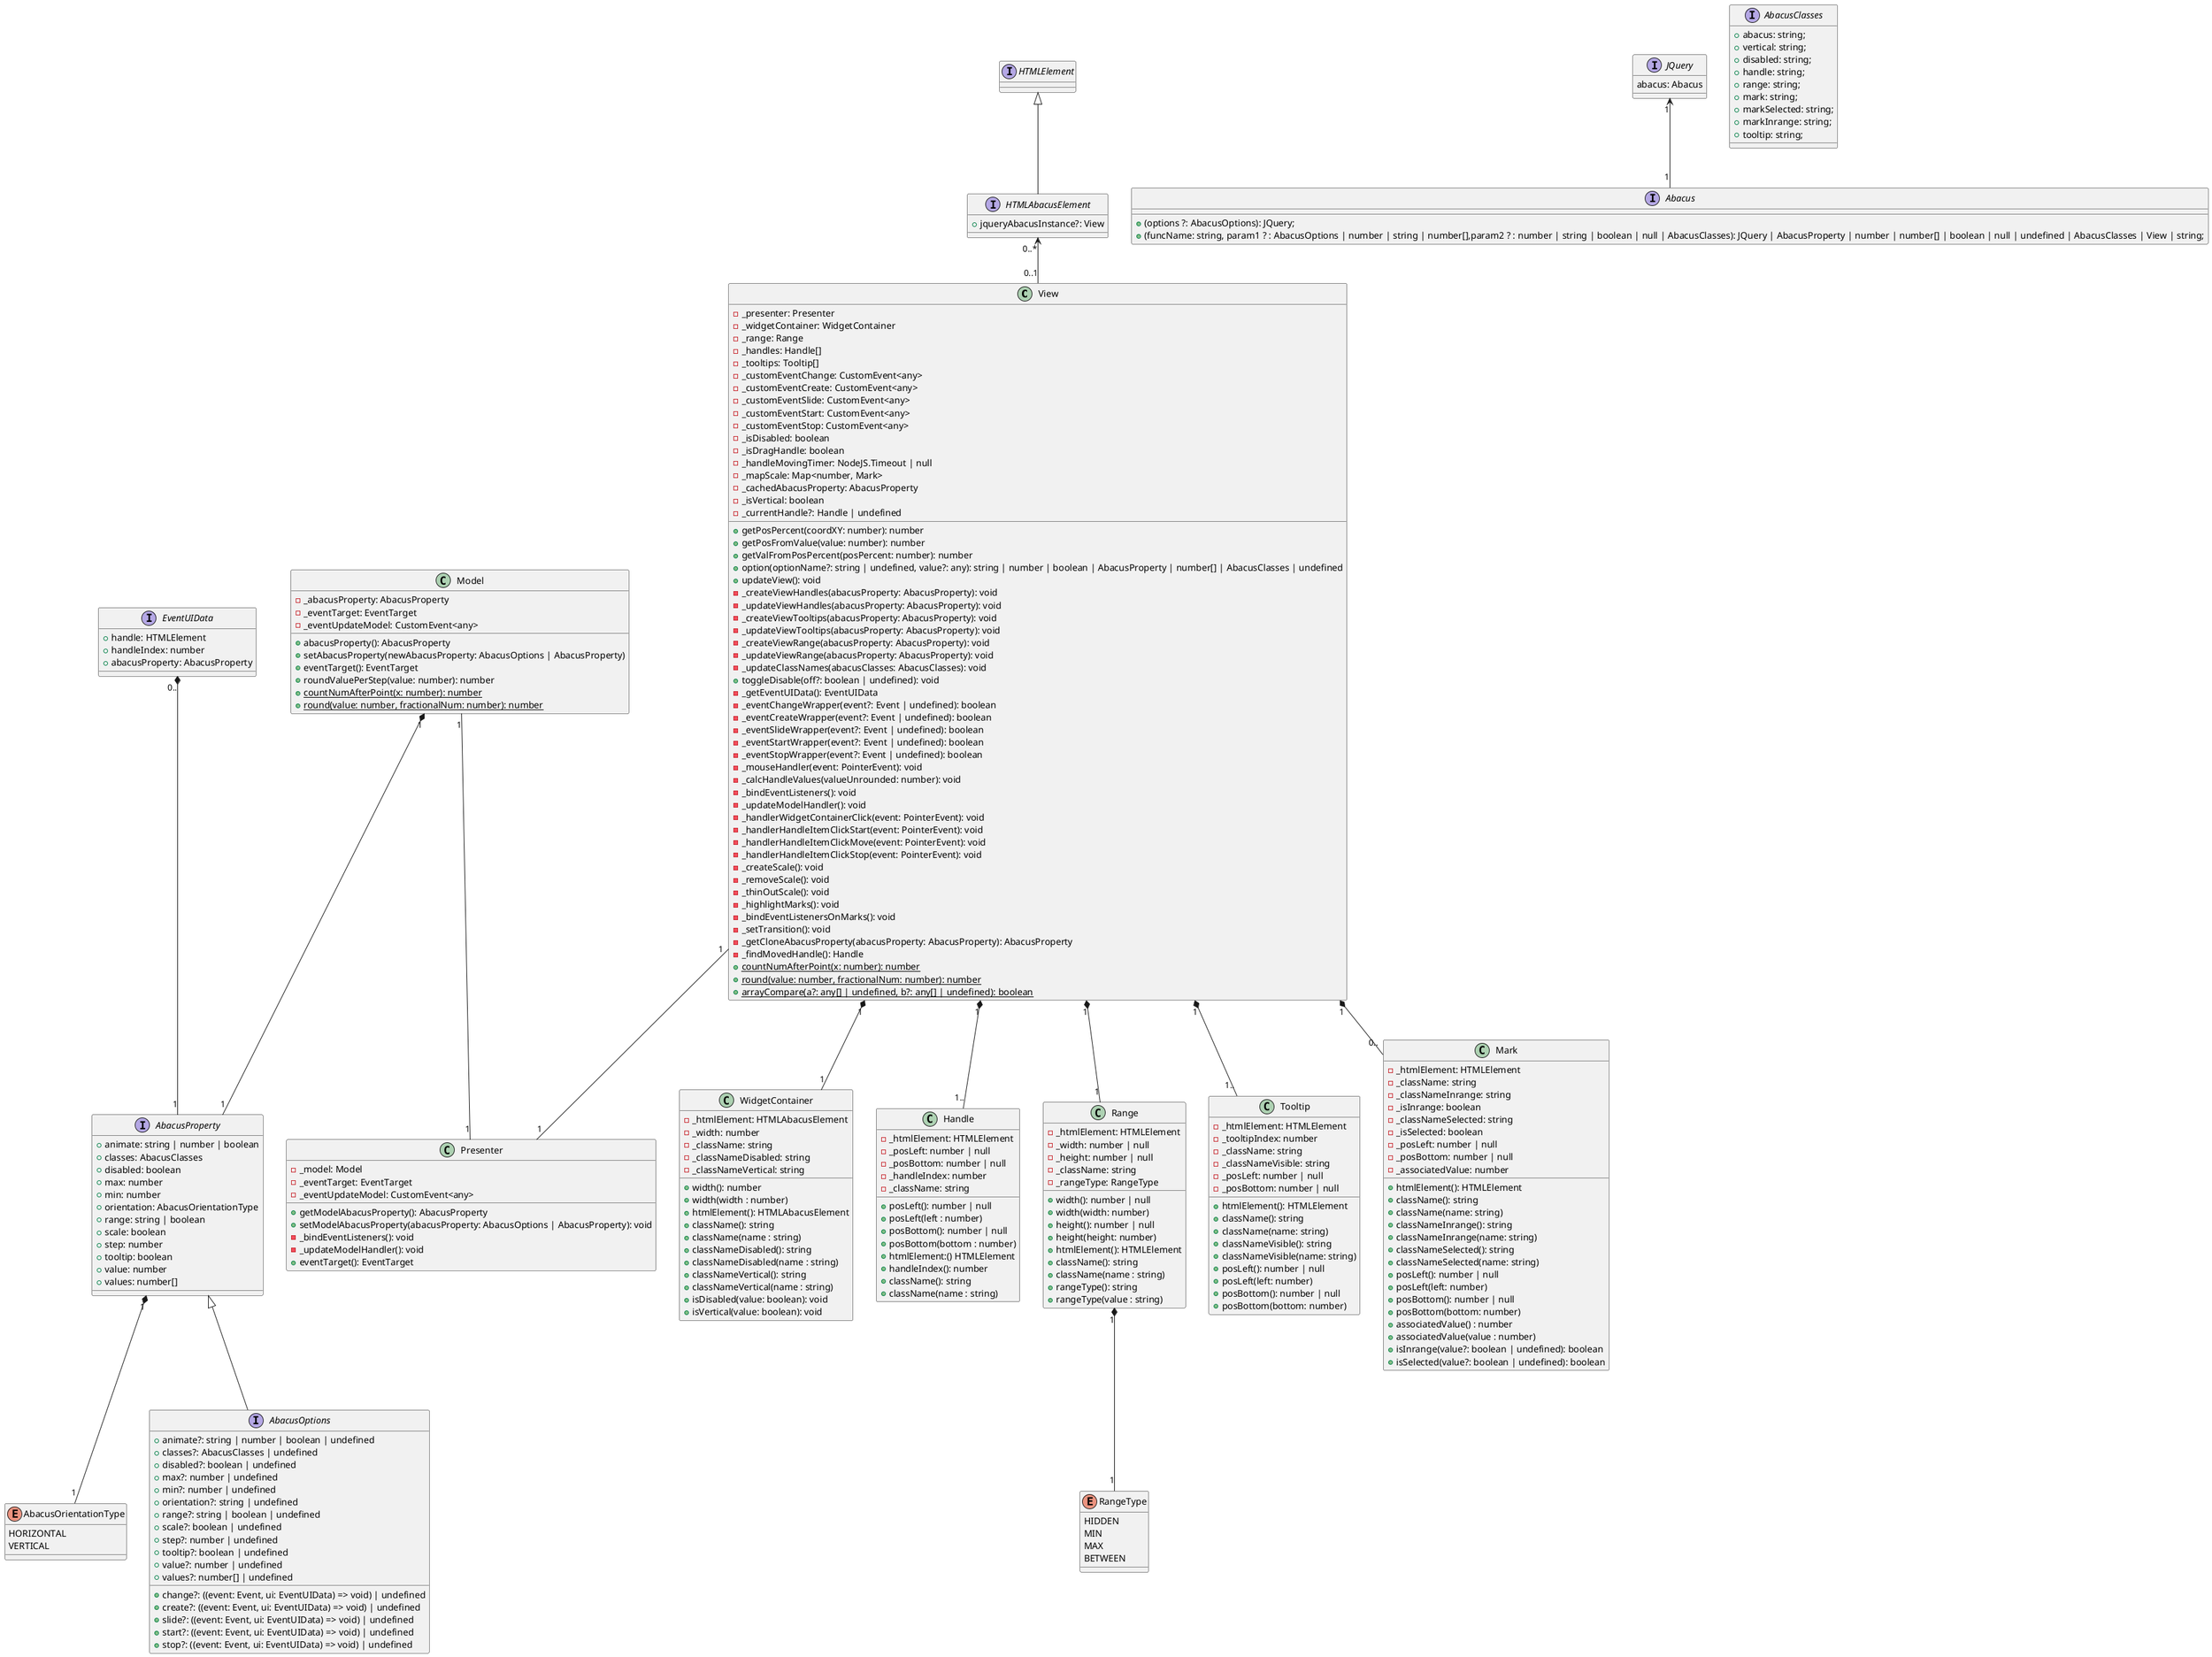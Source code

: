 @startuml
View "1" *-- "1" WidgetContainer
View "1" *-- "1.." Handle
View "1" *-- "1" Range
View "1" *-- "1.." Tooltip
View "1" *-- "0.." Mark
Range "1" *-- "1" RangeType

View "1" -- "1" Presenter
Model "1" -- "1" Presenter

AbacusProperty "1" *-- "1" AbacusOrientationType
AbacusProperty <|-- AbacusOptions
Model "1" *-- "1" AbacusProperty
EventUIData "0.." *-- "1" AbacusProperty

JQuery "1" <-- "1" Abacus

HTMLAbacusElement "0..*" <-- "0..1" View

enum AbacusOrientationType {
    HORIZONTAL
    VERTICAL
}

class Model {
    -_abacusProperty: AbacusProperty
    -_eventTarget: EventTarget
    -_eventUpdateModel: CustomEvent<any>
    +abacusProperty(): AbacusProperty
    +setAbacusProperty(newAbacusProperty: AbacusOptions | AbacusProperty)
    +eventTarget(): EventTarget
    +roundValuePerStep(value: number): number
    +{static} countNumAfterPoint(x: number): number
    +{static} round(value: number, fractionalNum: number): number
}
class Presenter {
    -_model: Model
    -_eventTarget: EventTarget
    -_eventUpdateModel: CustomEvent<any>
    +getModelAbacusProperty(): AbacusProperty
    +setModelAbacusProperty(abacusProperty: AbacusOptions | AbacusProperty): void
    -_bindEventListeners(): void
    -_updateModelHandler(): void
    +eventTarget(): EventTarget
}
class WidgetContainer {
    -_htmlElement: HTMLAbacusElement
    -_width: number
    -_className: string
    -_classNameDisabled: string
    -_classNameVertical: string
    +width(): number
    +width(width : number)
    +htmlElement(): HTMLAbacusElement
    +className(): string
    +className(name : string)
    +classNameDisabled(): string
    +classNameDisabled(name : string)
    +classNameVertical(): string
    +classNameVertical(name : string)
    +isDisabled(value: boolean): void
    +isVertical(value: boolean): void
}
class Handle {
    -_htmlElement: HTMLElement
    -_posLeft: number | null
    -_posBottom: number | null
    -_handleIndex: number
    -_className: string
    +posLeft(): number | null
    +posLeft(left : number)
    +posBottom(): number | null
    +posBottom(bottom : number)
    +htmlElement:() HTMLElement
    +handleIndex(): number
    +className(): string
    +className(name : string)
}
class Range {
    -_htmlElement: HTMLElement
    -_width: number | null
    -_height: number | null
    -_className: string
    -_rangeType: RangeType
    +width(): number | null
    +width(width: number)
    +height(): number | null
    +height(height: number)
    +htmlElement(): HTMLElement
    +className(): string
    +className(name : string)
    +rangeType(): string
    +rangeType(value : string)
}
enum RangeType {
    HIDDEN
    MIN
    MAX
    BETWEEN
}
class Mark {
    -_htmlElement: HTMLElement
    -_className: string
    -_classNameInrange: string
    -_isInrange: boolean
    -_classNameSelected: string
    -_isSelected: boolean
    -_posLeft: number | null
    -_posBottom: number | null
    -_associatedValue: number
    +htmlElement(): HTMLElement
    +className(): string
    +className(name: string)
    +classNameInrange(): string
    +classNameInrange(name: string)
    +classNameSelected(): string
    +classNameSelected(name: string)
    +posLeft(): number | null
    +posLeft(left: number)
    +posBottom(): number | null
    +posBottom(bottom: number)
    +associatedValue() : number
    +associatedValue(value : number)
    +isInrange(value?: boolean | undefined): boolean
    +isSelected(value?: boolean | undefined): boolean
}
class Tooltip {
    -_htmlElement: HTMLElement
    -_tooltipIndex: number
    -_className: string
    -_classNameVisible: string
    -_posLeft: number | null
    -_posBottom: number | null
    +htmlElement(): HTMLElement
    +className(): string
    +className(name: string)
    +classNameVisible(): string
    +classNameVisible(name: string)
    +posLeft(): number | null
    +posLeft(left: number)
    +posBottom(): number | null
    +posBottom(bottom: number)
}
class View {
    -_presenter: Presenter
    -_widgetContainer: WidgetContainer
    -_range: Range
    -_handles: Handle[]
    -_tooltips: Tooltip[]
    -_customEventChange: CustomEvent<any>
    -_customEventCreate: CustomEvent<any>
    -_customEventSlide: CustomEvent<any>
    -_customEventStart: CustomEvent<any>
    -_customEventStop: CustomEvent<any>
    -_isDisabled: boolean
    -_isDragHandle: boolean
    -_handleMovingTimer: NodeJS.Timeout | null
    -_mapScale: Map<number, Mark>
    -_cachedAbacusProperty: AbacusProperty
    -_isVertical: boolean
    -_currentHandle?: Handle | undefined
    +getPosPercent(coordXY: number): number
    +getPosFromValue(value: number): number
    +getValFromPosPercent(posPercent: number): number
    +option(optionName?: string | undefined, value?: any): string | number | boolean | AbacusProperty | number[] | AbacusClasses | undefined
    +updateView(): void
    -_createViewHandles(abacusProperty: AbacusProperty): void
    -_updateViewHandles(abacusProperty: AbacusProperty): void
    -_createViewTooltips(abacusProperty: AbacusProperty): void
    -_updateViewTooltips(abacusProperty: AbacusProperty): void
    -_createViewRange(abacusProperty: AbacusProperty): void
    -_updateViewRange(abacusProperty: AbacusProperty): void
    -_updateClassNames(abacusClasses: AbacusClasses): void
    +toggleDisable(off?: boolean | undefined): void
    -_getEventUIData(): EventUIData
    -_eventChangeWrapper(event?: Event | undefined): boolean
    -_eventCreateWrapper(event?: Event | undefined): boolean
    -_eventSlideWrapper(event?: Event | undefined): boolean
    -_eventStartWrapper(event?: Event | undefined): boolean
    -_eventStopWrapper(event?: Event | undefined): boolean
    -_mouseHandler(event: PointerEvent): void
    -_calcHandleValues(valueUnrounded: number): void
    -_bindEventListeners(): void
    -_updateModelHandler(): void
    -_handlerWidgetContainerClick(event: PointerEvent): void
    -_handlerHandleItemClickStart(event: PointerEvent): void
    -_handlerHandleItemClickMove(event: PointerEvent): void
    -_handlerHandleItemClickStop(event: PointerEvent): void
    -_createScale(): void
    -_removeScale(): void
    -_thinOutScale(): void
    -_highlightMarks(): void
    -_bindEventListenersOnMarks(): void
    -_setTransition(): void
    -_getCloneAbacusProperty(abacusProperty: AbacusProperty): AbacusProperty
    -_findMovedHandle(): Handle
    +{static} countNumAfterPoint(x: number): number
    +{static} round(value: number, fractionalNum: number): number
    +{static} arrayCompare(a?: any[] | undefined, b?: any[] | undefined): boolean
}

interface AbacusClasses {
    +abacus: string;
    +vertical: string;
    +disabled: string;
    +handle: string;
    +range: string;
    +mark: string;
    +markSelected: string;
    +markInrange: string;
    +tooltip: string;
}

interface AbacusOptions {
    +animate?: string | number | boolean | undefined
    +classes?: AbacusClasses | undefined
    +disabled?: boolean | undefined
    +max?: number | undefined
    +min?: number | undefined
    +orientation?: string | undefined
    +range?: string | boolean | undefined
    +scale?: boolean | undefined
    +step?: number | undefined
    +tooltip?: boolean | undefined
    +value?: number | undefined
    +values?: number[] | undefined
    +change?: ((event: Event, ui: EventUIData) => void) | undefined
    +create?: ((event: Event, ui: EventUIData) => void) | undefined
    +slide?: ((event: Event, ui: EventUIData) => void) | undefined
    +start?: ((event: Event, ui: EventUIData) => void) | undefined
    +stop?: ((event: Event, ui: EventUIData) => void) | undefined
}

interface AbacusProperty {
    +animate: string | number | boolean
    +classes: AbacusClasses
    +disabled: boolean
    +max: number
    +min: number
    +orientation: AbacusOrientationType
    +range: string | boolean
    +scale: boolean
    +step: number
    +tooltip: boolean
    +value: number
    +values: number[]
}

interface Abacus{
  +(options ?: AbacusOptions): JQuery;
  +(funcName: string, param1 ? : AbacusOptions | number | string | number[],param2 ? : number | string | boolean | null | AbacusClasses): JQuery | AbacusProperty | number | number[] | boolean | null | undefined | AbacusClasses | View | string;
}

interface JQuery{
  abacus: Abacus
}

interface HTMLAbacusElement extends HTMLElement {
    +jqueryAbacusInstance?: View
}

interface EventUIData {
    +handle: HTMLElement
    +handleIndex: number
    +abacusProperty: AbacusProperty
}
@enduml